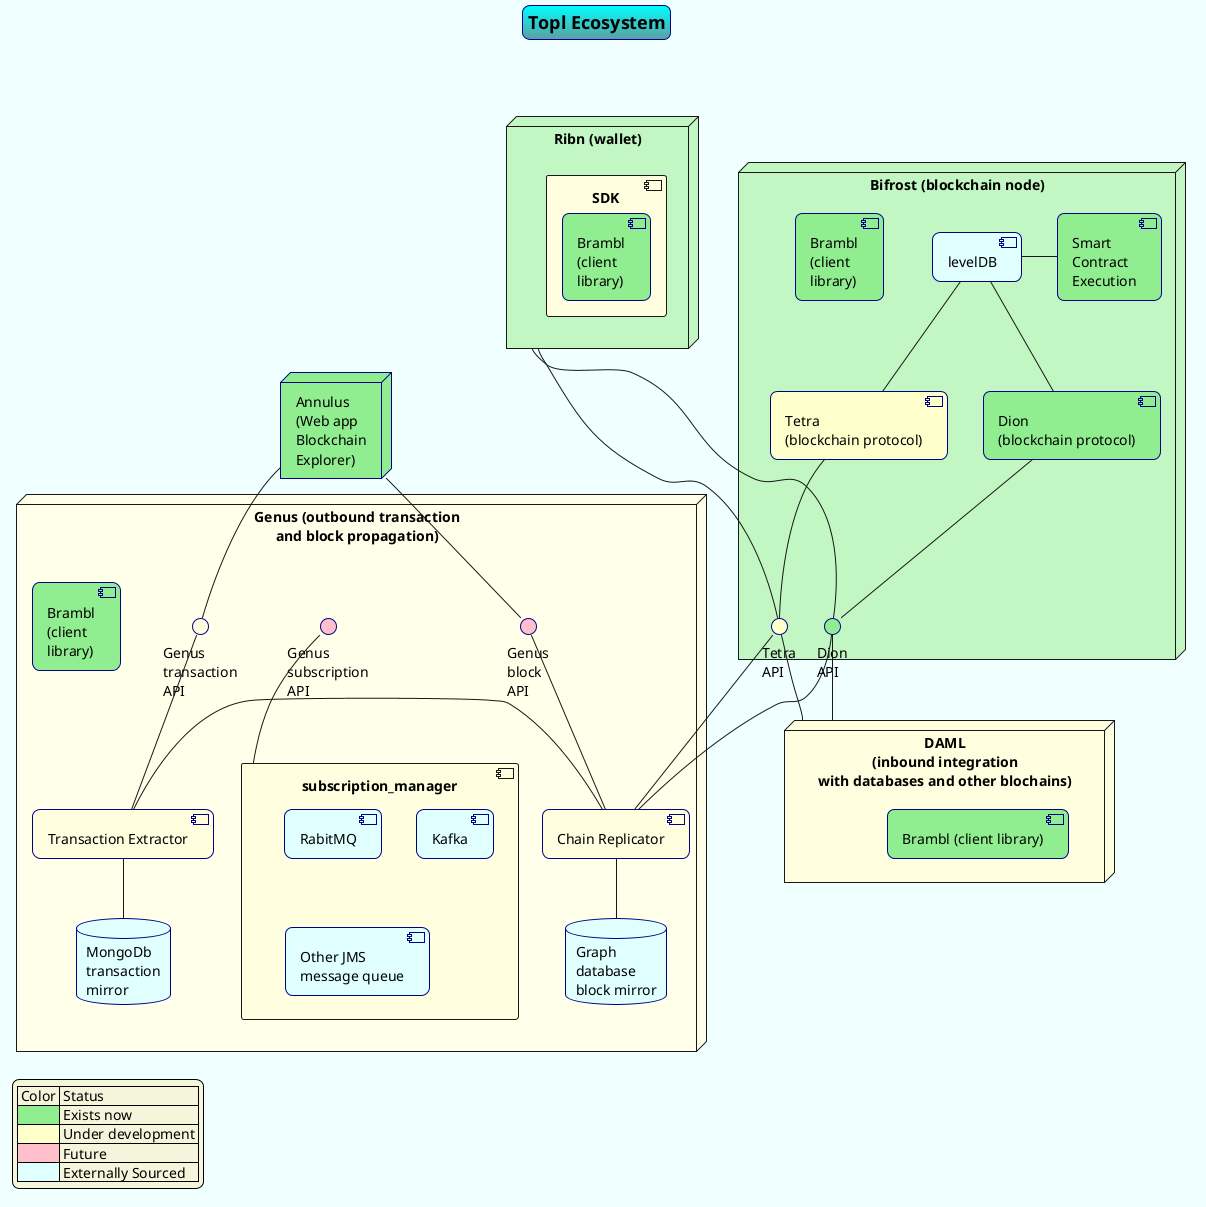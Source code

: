 @startuml
skinparam backgroundcolor #f0ffff
skinparam titleBorderRoundCorner 15
skinparam titleBorderThickness 1
skinparam titleBorderColor DarkBlue
skinparam titleBackgroundColor Aqua-CadetBlue
skinparam titleFontSize 18
skinparam legendBackgroundColor Beige

title Topl Ecosystem
node "Bifrost (blockchain node)" as bifrost %lighten("LightGreen", 15) {
  component "Smart\nContract\nExecution" as execution #lightgreen
  component "Tetra\n(blockchain protocol)" as tetra #business
  component "Dion\n(blockchain protocol)" as dion #lightgreen

  interface "Dion\nAPI" as dion_api #lightgreen
  interface "Tetra\nAPI" as tetra_api #business

  component "levelDB" as ledger #LightCyan

  component "Brambl\n(client\nlibrary)" as b1 #lightgreen
  ledger -- dion
  ledger -- tetra
  ledger - execution
}

node "Ribn (wallet)" as ribn %lighten("LightGreen", 15) {
  component SDK #LightYellow {
    component "Brambl\n(client\nlibrary)" as b2 #lightgreen
  }
}

ribn - dion_api
ribn - tetra_api
ribn -[hidden] bifrost

node "DAML\n(inbound integration\nwith databases and other blochains)" as DAML #LightYellow {
  component "Brambl (client library)" as b3 #lightgreen
}
dion_api -- DAML
tetra_api -- DAML

dion -- dion_api
tetra -- tetra_api

node "Genus (outbound transaction\nand block propagation)" as Genus %lighten("LightYellow", 2) {
  component "Chain Replicator" as replicator #LightYellow
  component "Transaction Extractor" as extractor #LightYellow
  interface "Genus\nsubscription\nAPI" as subscription #pink
  interface "Genus\ntransaction\nAPI" as genus_api #LightYellow
  interface "Genus\nblock\nAPI" as block_api #pink
  database "MongoDb\ntransaction\nmirror" as MongoDb #LightCyan
  database "Graph\ndatabase\nblock mirror" as gdb #LightCyan
  component subscription_manager #LightYellow {
    component RabitMQ  #LightCyan
    component Kafka  #LightCyan
    component "Other JMS\nmessage queue"  #LightCyan
  }
  component "Brambl\n(client\nlibrary)" as b4 #lightgreen
  subscription -- subscription_manager
  replicator -- gdb
  extractor - replicator
  extractor -- MongoDb
}

dion_api -- replicator
tetra_api -- replicator


node "Annulus\n(Web app\nBlockchain\nExplorer)" as annulus #lightgreen

annulus -- genus_api
annulus -- block_api
block_api -- replicator
genus_api -- extractor
execution -[hidden] DAML

legend bottom left
  | Color | Status |
  | <#LightGreen>| Exists now |
  | <#business>| Under development |
  | <#pink> | Future |
  | <#lightCyan> | Externally Sourced |
end legend
@enduml